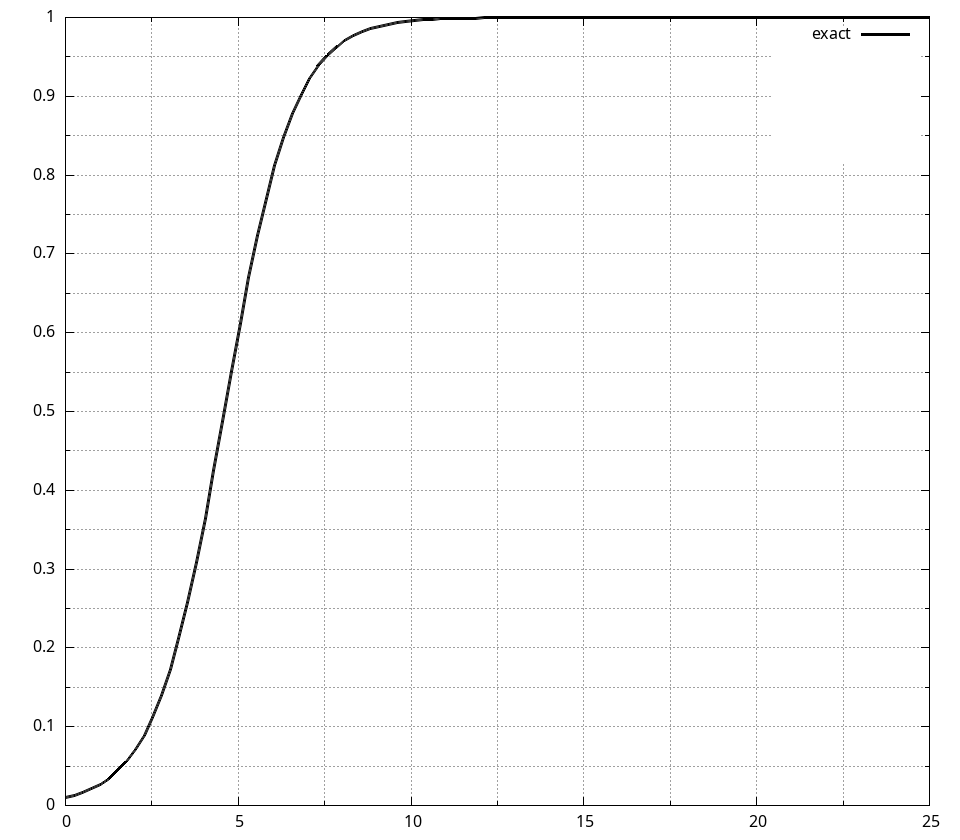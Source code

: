 
set mxtics 2
set mytics 2
set grid
set grid mxtics
set grid mytics
set grid xtics ytics
set xrange [0:25] 

set style line 1 lc "#000000" lw 3
set style line 2 lc "#0000FF" lw 3
set style line 3 lc "#FF0000" lw 3
set style line 4 lc "#00FF00" lw 3
set style line 5 lc "#FF00FF" lw 3
set style line 6 lc "#FF8833" lw 3
set style line 7 lc "#FF3399" lw 3
set style line 8 lc "#664443" lw 3

set term png size 960,840 font 20 enhanced
set output 'ab_ivp4.png'

f(x)=exp(x)/(99+exp(x))

plot f(x) title 'exact' with lines linestyle 1,\
'output_ivp4_ab1_t0p001' title 'AB1_0p001' with lines linestyle 2,\
'output_ivp4_ab1_t0p1' title 'AB1_0p1' with lines linestyle 3,\
'output_ivp4_ab1_t0p5' title 'AB1_0p5' with lines linestyle 4,\
'output_ivp4_ab1_t1p0' title 'AB1_1p0' with lines linestyle 5,\
'output_ivp4_ab1_t1p9' title 'AB1_1p9' with lines linestyle 6,\
'output_ivp4_ab1_t2p0' title 'AB1_2p0' with lines linestyle 7,\
'output_ivp4_ab1_t2p1' title 'AB1_2p1' with lines linestyle 8

